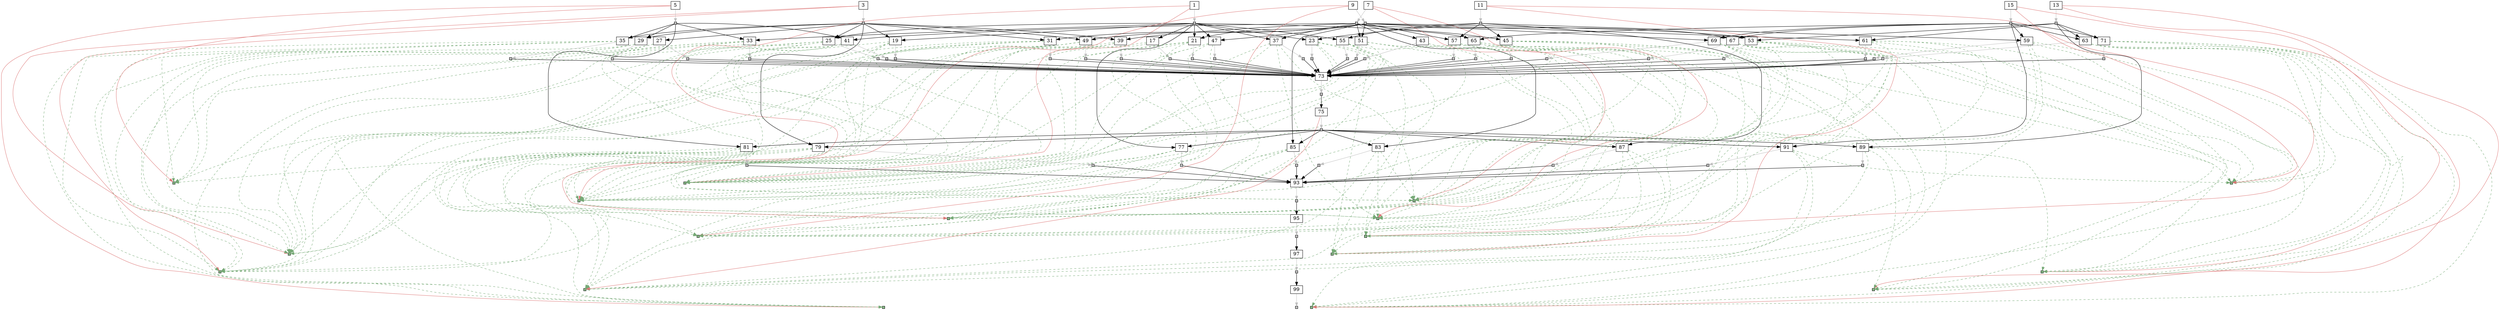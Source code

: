 strict digraph  {
	node [label="\N"];
	1	 [height=0,
		shape=rect,
		size=13.33,
		width=0];
	2	 [fillcolor=gray,
		height=0.1,
		label="",
		shape=rect,
		size=0,
		style=filled,
		width=0.1];
	1 -> 2	 [color=gray,
		size=12541268.0];
	101	 [fillcolor="#88bb88",
		height=0.1,
		label="",
		shape=rect,
		size=0,
		style=filled,
		width=0.1];
	1 -> 101	 [color="#dd7777",
		size=2454756.0,
		weight=0];
	102	 [fillcolor="#88bb88",
		height=0.1,
		label="",
		shape=rect,
		size=0,
		style=filled,
		width=0.1];
	1 -> 102	 [color="#dd7777",
		size=2454756.0,
		weight=0];
	17	 [height=0,
		shape=rect,
		size=10.56,
		width=0];
	2 -> 17	 [size=0];
	19	 [height=0,
		shape=rect,
		size=10.51,
		width=0];
	2 -> 19	 [size=0];
	21	 [height=0,
		shape=rect,
		size=10.58,
		width=0];
	2 -> 21	 [size=0];
	23	 [height=0,
		shape=rect,
		size=10.66,
		width=0];
	2 -> 23	 [size=0];
	25	 [height=0,
		shape=rect,
		size=10.63,
		width=0];
	2 -> 25	 [size=0];
	33	 [height=0,
		shape=rect,
		size=10.28,
		width=0];
	2 -> 33	 [size=0];
	37	 [height=0,
		shape=rect,
		size=10.6,
		width=0];
	2 -> 37	 [size=0];
	47	 [height=0,
		shape=rect,
		size=10.56,
		width=0];
	2 -> 47	 [size=0];
	55	 [height=0,
		shape=rect,
		size=10.4,
		width=0];
	2 -> 55	 [size=0];
	65	 [height=0,
		shape=rect,
		size=10.46,
		width=0];
	2 -> 65	 [size=0];
	77	 [height=0,
		shape=rect,
		size=10.66,
		width=0];
	2 -> 77	 [size=0];
	3	 [height=0,
		shape=rect,
		size=13.85,
		width=0];
	4	 [fillcolor=gray,
		height=0.1,
		label="",
		shape=rect,
		size=0,
		style=filled,
		width=0.1];
	3 -> 4	 [color=gray,
		size=12529600.0];
	103	 [fillcolor="#88bb88",
		height=0.1,
		label="",
		shape=rect,
		size=0,
		style=filled,
		width=0.1];
	3 -> 103	 [color="#dd7777",
		size=2454756.0,
		weight=0];
	104	 [fillcolor="#88bb88",
		height=0.1,
		label="",
		shape=rect,
		size=0,
		style=filled,
		width=0.1];
	3 -> 104	 [color="#dd7777",
		size=2454756.0,
		weight=0];
	4 -> 19	 [size=0];
	4 -> 25	 [size=0];
	27	 [height=0,
		shape=rect,
		size=10.41,
		width=0];
	4 -> 27	 [size=0];
	29	 [height=0,
		shape=rect,
		size=10.57,
		width=0];
	4 -> 29	 [size=0];
	31	 [height=0,
		shape=rect,
		size=10.65,
		width=0];
	4 -> 31	 [size=0];
	35	 [height=0,
		shape=rect,
		size=10.62,
		width=0];
	4 -> 35	 [size=0];
	39	 [height=0,
		shape=rect,
		size=10.77,
		width=0];
	4 -> 39	 [size=0];
	49	 [height=0,
		shape=rect,
		size=10.54,
		width=0];
	4 -> 49	 [size=0];
	79	 [height=0,
		shape=rect,
		size=11.34,
		width=0];
	4 -> 79	 [size=0];
	5	 [height=0,
		shape=rect,
		size=13.85,
		width=0];
	6	 [fillcolor=gray,
		height=0.1,
		label="",
		shape=rect,
		size=0,
		style=filled,
		width=0.1];
	5 -> 6	 [color=gray,
		size=12568176.0];
	105	 [fillcolor="#88bb88",
		height=0.1,
		label="",
		shape=rect,
		size=0,
		style=filled,
		width=0.1];
	5 -> 105	 [color="#dd7777",
		size=2454756.0,
		weight=0];
	106	 [fillcolor="#88bb88",
		height=0.1,
		label="",
		shape=rect,
		size=0,
		style=filled,
		width=0.1];
	5 -> 106	 [color="#dd7777",
		size=2454756.0,
		weight=0];
	6 -> 29	 [size=0];
	6 -> 33	 [size=0];
	6 -> 35	 [size=0];
	41	 [height=0,
		shape=rect,
		size=10.52,
		width=0];
	6 -> 41	 [size=0];
	81	 [height=0,
		shape=rect,
		size=10.85,
		width=0];
	6 -> 81	 [size=0];
	7	 [height=0,
		shape=rect,
		size=13.4,
		width=0];
	8	 [fillcolor=gray,
		height=0.1,
		label="",
		shape=rect,
		size=0,
		style=filled,
		width=0.1];
	7 -> 8	 [color=gray,
		size=12565350.0];
	107	 [fillcolor="#88bb88",
		height=0.1,
		label="",
		shape=rect,
		size=0,
		style=filled,
		width=0.1];
	7 -> 107	 [color="#dd7777",
		size=2454756.0,
		weight=0];
	108	 [fillcolor="#88bb88",
		height=0.1,
		label="",
		shape=rect,
		size=0,
		style=filled,
		width=0.1];
	7 -> 108	 [color="#dd7777",
		size=2454756.0,
		weight=0];
	8 -> 37	 [size=0];
	8 -> 39	 [size=0];
	8 -> 41	 [size=0];
	43	 [height=0,
		shape=rect,
		size=10.55,
		width=0];
	8 -> 43	 [size=0];
	45	 [height=0,
		shape=rect,
		size=10.71,
		width=0];
	8 -> 45	 [size=0];
	51	 [height=0,
		shape=rect,
		size=10.36,
		width=0];
	8 -> 51	 [size=0];
	67	 [height=0,
		shape=rect,
		size=10.74,
		width=0];
	8 -> 67	 [size=0];
	83	 [height=0,
		shape=rect,
		size=10.56,
		width=0];
	8 -> 83	 [size=0];
	9	 [height=0,
		shape=rect,
		size=13.38,
		width=0];
	10	 [fillcolor=gray,
		height=0.1,
		label="",
		shape=rect,
		size=0,
		style=filled,
		width=0.1];
	9 -> 10	 [color=gray,
		size=12567536.0];
	109	 [fillcolor="#88bb88",
		height=0.1,
		label="",
		shape=rect,
		size=0,
		style=filled,
		width=0.1];
	9 -> 109	 [color="#dd7777",
		size=2454756.0,
		weight=0];
	110	 [fillcolor="#88bb88",
		height=0.1,
		label="",
		shape=rect,
		size=0,
		style=filled,
		width=0.1];
	9 -> 110	 [color="#dd7777",
		size=2454756.0,
		weight=0];
	10 -> 21	 [size=0];
	10 -> 31	 [size=0];
	10 -> 47	 [size=0];
	10 -> 49	 [size=0];
	10 -> 51	 [size=0];
	53	 [height=0,
		shape=rect,
		size=10.53,
		width=0];
	10 -> 53	 [size=0];
	57	 [height=0,
		shape=rect,
		size=10.58,
		width=0];
	10 -> 57	 [size=0];
	61	 [height=0,
		shape=rect,
		size=10.66,
		width=0];
	10 -> 61	 [size=0];
	69	 [height=0,
		shape=rect,
		size=10.72,
		width=0];
	10 -> 69	 [size=0];
	85	 [height=0,
		shape=rect,
		size=10.51,
		width=0];
	10 -> 85	 [size=0];
	11	 [height=0,
		shape=rect,
		size=13.59,
		width=0];
	12	 [fillcolor=gray,
		height=0.1,
		label="",
		shape=rect,
		size=0,
		style=filled,
		width=0.1];
	11 -> 12	 [color=gray,
		size=12548168.0];
	111	 [fillcolor="#88bb88",
		height=0.1,
		label="",
		shape=rect,
		size=0,
		style=filled,
		width=0.1];
	11 -> 111	 [color="#dd7777",
		size=2454756.0,
		weight=0];
	112	 [fillcolor="#88bb88",
		height=0.1,
		label="",
		shape=rect,
		size=0,
		style=filled,
		width=0.1];
	11 -> 112	 [color="#dd7777",
		size=2454756.0,
		weight=0];
	12 -> 23	 [size=0];
	12 -> 45	 [size=0];
	12 -> 55	 [size=0];
	12 -> 57	 [size=0];
	59	 [height=0,
		shape=rect,
		size=10.62,
		width=0];
	12 -> 59	 [size=0];
	87	 [height=0,
		shape=rect,
		size=10.89,
		width=0];
	12 -> 87	 [size=0];
	13	 [height=0,
		shape=rect,
		size=13.64,
		width=0];
	14	 [fillcolor=gray,
		height=0.1,
		label="",
		shape=rect,
		size=0,
		style=filled,
		width=0.1];
	13 -> 14	 [color=gray,
		size=12577282.0];
	113	 [fillcolor="#88bb88",
		height=0.1,
		label="",
		shape=rect,
		size=0,
		style=filled,
		width=0.1];
	13 -> 113	 [color="#dd7777",
		size=2454756.0,
		weight=0];
	114	 [fillcolor="#88bb88",
		height=0.1,
		label="",
		shape=rect,
		size=0,
		style=filled,
		width=0.1];
	13 -> 114	 [color="#dd7777",
		size=2454756.0,
		weight=0];
	14 -> 53	 [size=0];
	14 -> 61	 [size=0];
	63	 [height=0,
		shape=rect,
		size=10.66,
		width=0];
	14 -> 63	 [size=0];
	71	 [height=0,
		shape=rect,
		size=10.55,
		width=0];
	14 -> 71	 [size=0];
	89	 [height=0,
		shape=rect,
		size=10.63,
		width=0];
	14 -> 89	 [size=0];
	15	 [height=0,
		shape=rect,
		size=13.56,
		width=0];
	16	 [fillcolor=gray,
		height=0.1,
		label="",
		shape=rect,
		size=0,
		style=filled,
		width=0.1];
	15 -> 16	 [color=gray,
		size=12570216.0];
	115	 [fillcolor="#88bb88",
		height=0.1,
		label="",
		shape=rect,
		size=0,
		style=filled,
		width=0.1];
	15 -> 115	 [color="#dd7777",
		size=2454756.0,
		weight=0];
	116	 [fillcolor="#88bb88",
		height=0.1,
		label="",
		shape=rect,
		size=0,
		style=filled,
		width=0.1];
	15 -> 116	 [color="#dd7777",
		size=2454756.0,
		weight=0];
	16 -> 59	 [size=0];
	16 -> 63	 [size=0];
	16 -> 65	 [size=0];
	16 -> 67	 [size=0];
	16 -> 69	 [size=0];
	16 -> 71	 [size=0];
	91	 [height=0,
		shape=rect,
		size=10.7,
		width=0];
	16 -> 91	 [size=0];
	18	 [fillcolor=gray,
		height=0.1,
		label="",
		shape=rect,
		size=0,
		style=filled,
		width=0.1];
	17 -> 18	 [color=gray,
		size=8665712.0];
	17 -> 101	 [color="#77aa77",
		size=0,
		style=dashed,
		weight=0];
	17 -> 102	 [color="#77aa77",
		size=0,
		style=dashed,
		weight=0];
	73	 [height=0,
		shape=rect,
		size=2.24,
		width=0];
	18 -> 73	 [size=346524.0];
	20	 [fillcolor=gray,
		height=0.1,
		label="",
		shape=rect,
		size=0,
		style=filled,
		width=0.1];
	19 -> 20	 [color=gray,
		size=16972928.0];
	19 -> 101	 [color="#77aa77",
		size=0,
		style=dashed,
		weight=0];
	19 -> 102	 [color="#77aa77",
		size=0,
		style=dashed,
		weight=0];
	19 -> 103	 [color="#77aa77",
		size=0,
		style=dashed,
		weight=0];
	19 -> 104	 [color="#77aa77",
		size=0,
		style=dashed,
		weight=0];
	20 -> 73	 [size=346524.0];
	22	 [fillcolor=gray,
		height=0.1,
		label="",
		shape=rect,
		size=0,
		style=filled,
		width=0.1];
	21 -> 22	 [color=gray,
		size=17010864.0];
	21 -> 101	 [color="#77aa77",
		size=0,
		style=dashed,
		weight=0];
	21 -> 102	 [color="#77aa77",
		size=0,
		style=dashed,
		weight=0];
	21 -> 109	 [color="#77aa77",
		size=0,
		style=dashed,
		weight=0];
	21 -> 110	 [color="#77aa77",
		size=0,
		style=dashed,
		weight=0];
	22 -> 73	 [size=346524.0];
	24	 [fillcolor=gray,
		height=0.1,
		label="",
		shape=rect,
		size=0,
		style=filled,
		width=0.1];
	23 -> 24	 [color=gray,
		size=16991496.0];
	23 -> 101	 [color="#77aa77",
		size=0,
		style=dashed,
		weight=0];
	23 -> 102	 [color="#77aa77",
		size=0,
		style=dashed,
		weight=0];
	23 -> 111	 [color="#77aa77",
		size=0,
		style=dashed,
		weight=0];
	23 -> 112	 [color="#77aa77",
		size=0,
		style=dashed,
		weight=0];
	24 -> 73	 [size=346524.0];
	26	 [fillcolor=gray,
		height=0.1,
		label="",
		shape=rect,
		size=0,
		style=filled,
		width=0.1];
	25 -> 26	 [color=gray,
		size=16972928.0];
	25 -> 101	 [color="#77aa77",
		size=0,
		style=dashed,
		weight=0];
	25 -> 102	 [color="#77aa77",
		size=0,
		style=dashed,
		weight=0];
	25 -> 103	 [color="#77aa77",
		size=0,
		style=dashed,
		weight=0];
	25 -> 104	 [color="#77aa77",
		size=0,
		style=dashed,
		weight=0];
	26 -> 73	 [size=346524.0];
	28	 [fillcolor=gray,
		height=0.1,
		label="",
		shape=rect,
		size=0,
		style=filled,
		width=0.1];
	27 -> 28	 [color=gray,
		size=8654044.0];
	27 -> 103	 [color="#77aa77",
		size=0,
		style=dashed,
		weight=0];
	27 -> 104	 [color="#77aa77",
		size=0,
		style=dashed,
		weight=0];
	28 -> 73	 [size=346524.0];
	30	 [fillcolor=gray,
		height=0.1,
		label="",
		shape=rect,
		size=0,
		style=filled,
		width=0.1];
	29 -> 30	 [color=gray,
		size=16999836.0];
	29 -> 103	 [color="#77aa77",
		size=0,
		style=dashed,
		weight=0];
	29 -> 104	 [color="#77aa77",
		size=0,
		style=dashed,
		weight=0];
	29 -> 105	 [color="#77aa77",
		size=0,
		style=dashed,
		weight=0];
	29 -> 106	 [color="#77aa77",
		size=0,
		style=dashed,
		weight=0];
	30 -> 73	 [size=346524.0];
	32	 [fillcolor=gray,
		height=0.1,
		label="",
		shape=rect,
		size=0,
		style=filled,
		width=0.1];
	31 -> 32	 [color=gray,
		size=16999196.0];
	31 -> 103	 [color="#77aa77",
		size=0,
		style=dashed,
		weight=0];
	31 -> 104	 [color="#77aa77",
		size=0,
		style=dashed,
		weight=0];
	31 -> 109	 [color="#77aa77",
		size=0,
		style=dashed,
		weight=0];
	31 -> 110	 [color="#77aa77",
		size=0,
		style=dashed,
		weight=0];
	32 -> 73	 [size=346524.0];
	34	 [fillcolor=gray,
		height=0.1,
		label="",
		shape=rect,
		size=0,
		style=filled,
		width=0.1];
	33 -> 34	 [color=gray,
		size=17011504.0];
	33 -> 101	 [color="#77aa77",
		size=0,
		style=dashed,
		weight=0];
	33 -> 102	 [color="#77aa77",
		size=0,
		style=dashed,
		weight=0];
	33 -> 105	 [color="#77aa77",
		size=0,
		style=dashed,
		weight=0];
	33 -> 106	 [color="#77aa77",
		size=0,
		style=dashed,
		weight=0];
	34 -> 73	 [size=346524.0];
	36	 [fillcolor=gray,
		height=0.1,
		label="",
		shape=rect,
		size=0,
		style=filled,
		width=0.1];
	35 -> 36	 [color=gray,
		size=16999836.0];
	35 -> 103	 [color="#77aa77",
		size=0,
		style=dashed,
		weight=0];
	35 -> 104	 [color="#77aa77",
		size=0,
		style=dashed,
		weight=0];
	35 -> 105	 [color="#77aa77",
		size=0,
		style=dashed,
		weight=0];
	35 -> 106	 [color="#77aa77",
		size=0,
		style=dashed,
		weight=0];
	36 -> 73	 [size=346524.0];
	38	 [fillcolor=gray,
		height=0.1,
		label="",
		shape=rect,
		size=0,
		style=filled,
		width=0.1];
	37 -> 38	 [color=gray,
		size=17008678.0];
	37 -> 101	 [color="#77aa77",
		size=0,
		style=dashed,
		weight=0];
	37 -> 102	 [color="#77aa77",
		size=0,
		style=dashed,
		weight=0];
	37 -> 107	 [color="#77aa77",
		size=0,
		style=dashed,
		weight=0];
	37 -> 108	 [color="#77aa77",
		size=0,
		style=dashed,
		weight=0];
	38 -> 73	 [size=346524.0];
	40	 [fillcolor=gray,
		height=0.1,
		label="",
		shape=rect,
		size=0,
		style=filled,
		width=0.1];
	39 -> 40	 [color=gray,
		size=16997010.0];
	39 -> 103	 [color="#77aa77",
		size=0,
		style=dashed,
		weight=0];
	39 -> 104	 [color="#77aa77",
		size=0,
		style=dashed,
		weight=0];
	39 -> 107	 [color="#77aa77",
		size=0,
		style=dashed,
		weight=0];
	39 -> 108	 [color="#77aa77",
		size=0,
		style=dashed,
		weight=0];
	40 -> 73	 [size=346524.0];
	42	 [fillcolor=gray,
		height=0.1,
		label="",
		shape=rect,
		size=0,
		style=filled,
		width=0.1];
	41 -> 42	 [color=gray,
		size=17035586.0];
	41 -> 105	 [color="#77aa77",
		size=0,
		style=dashed,
		weight=0];
	41 -> 106	 [color="#77aa77",
		size=0,
		style=dashed,
		weight=0];
	41 -> 107	 [color="#77aa77",
		size=0,
		style=dashed,
		weight=0];
	41 -> 108	 [color="#77aa77",
		size=0,
		style=dashed,
		weight=0];
	42 -> 73	 [size=346524.0];
	44	 [fillcolor=gray,
		height=0.1,
		label="",
		shape=rect,
		size=0,
		style=filled,
		width=0.1];
	43 -> 44	 [color=gray,
		size=8689794.0];
	43 -> 107	 [color="#77aa77",
		size=0,
		style=dashed,
		weight=0];
	43 -> 108	 [color="#77aa77",
		size=0,
		style=dashed,
		weight=0];
	44 -> 73	 [size=346524.0];
	46	 [fillcolor=gray,
		height=0.1,
		label="",
		shape=rect,
		size=0,
		style=filled,
		width=0.1];
	45 -> 46	 [color=gray,
		size=17015578.0];
	45 -> 107	 [color="#77aa77",
		size=0,
		style=dashed,
		weight=0];
	45 -> 108	 [color="#77aa77",
		size=0,
		style=dashed,
		weight=0];
	45 -> 111	 [color="#77aa77",
		size=0,
		style=dashed,
		weight=0];
	45 -> 112	 [color="#77aa77",
		size=0,
		style=dashed,
		weight=0];
	46 -> 73	 [size=346524.0];
	48	 [fillcolor=gray,
		height=0.1,
		label="",
		shape=rect,
		size=0,
		style=filled,
		width=0.1];
	47 -> 48	 [color=gray,
		size=17010864.0];
	47 -> 101	 [color="#77aa77",
		size=0,
		style=dashed,
		weight=0];
	47 -> 102	 [color="#77aa77",
		size=0,
		style=dashed,
		weight=0];
	47 -> 109	 [color="#77aa77",
		size=0,
		style=dashed,
		weight=0];
	47 -> 110	 [color="#77aa77",
		size=0,
		style=dashed,
		weight=0];
	48 -> 73	 [size=346524.0];
	50	 [fillcolor=gray,
		height=0.1,
		label="",
		shape=rect,
		size=0,
		style=filled,
		width=0.1];
	49 -> 50	 [color=gray,
		size=16999196.0];
	49 -> 103	 [color="#77aa77",
		size=0,
		style=dashed,
		weight=0];
	49 -> 104	 [color="#77aa77",
		size=0,
		style=dashed,
		weight=0];
	49 -> 109	 [color="#77aa77",
		size=0,
		style=dashed,
		weight=0];
	49 -> 110	 [color="#77aa77",
		size=0,
		style=dashed,
		weight=0];
	50 -> 73	 [size=346524.0];
	52	 [fillcolor=gray,
		height=0.1,
		label="",
		shape=rect,
		size=0,
		style=filled,
		width=0.1];
	51 -> 52	 [color=gray,
		size=17034946.0];
	51 -> 107	 [color="#77aa77",
		size=0,
		style=dashed,
		weight=0];
	51 -> 108	 [color="#77aa77",
		size=0,
		style=dashed,
		weight=0];
	51 -> 109	 [color="#77aa77",
		size=0,
		style=dashed,
		weight=0];
	51 -> 110	 [color="#77aa77",
		size=0,
		style=dashed,
		weight=0];
	52 -> 73	 [size=346524.0];
	54	 [fillcolor=gray,
		height=0.1,
		label="",
		shape=rect,
		size=0,
		style=filled,
		width=0.1];
	53 -> 54	 [color=gray,
		size=17046878.0];
	53 -> 109	 [color="#77aa77",
		size=0,
		style=dashed,
		weight=0];
	53 -> 110	 [color="#77aa77",
		size=0,
		style=dashed,
		weight=0];
	53 -> 113	 [color="#77aa77",
		size=0,
		style=dashed,
		weight=0];
	53 -> 114	 [color="#77aa77",
		size=0,
		style=dashed,
		weight=0];
	54 -> 73	 [size=346524.0];
	56	 [fillcolor=gray,
		height=0.1,
		label="",
		shape=rect,
		size=0,
		style=filled,
		width=0.1];
	55 -> 56	 [color=gray,
		size=16991496.0];
	55 -> 101	 [color="#77aa77",
		size=0,
		style=dashed,
		weight=0];
	55 -> 102	 [color="#77aa77",
		size=0,
		style=dashed,
		weight=0];
	55 -> 111	 [color="#77aa77",
		size=0,
		style=dashed,
		weight=0];
	55 -> 112	 [color="#77aa77",
		size=0,
		style=dashed,
		weight=0];
	56 -> 73	 [size=346524.0];
	58	 [fillcolor=gray,
		height=0.1,
		label="",
		shape=rect,
		size=0,
		style=filled,
		width=0.1];
	57 -> 58	 [color=gray,
		size=17017764.0];
	57 -> 109	 [color="#77aa77",
		size=0,
		style=dashed,
		weight=0];
	57 -> 110	 [color="#77aa77",
		size=0,
		style=dashed,
		weight=0];
	57 -> 111	 [color="#77aa77",
		size=0,
		style=dashed,
		weight=0];
	57 -> 112	 [color="#77aa77",
		size=0,
		style=dashed,
		weight=0];
	58 -> 73	 [size=346524.0];
	60	 [fillcolor=gray,
		height=0.1,
		label="",
		shape=rect,
		size=0,
		style=filled,
		width=0.1];
	59 -> 60	 [color=gray,
		size=17020444.0];
	59 -> 111	 [color="#77aa77",
		size=0,
		style=dashed,
		weight=0];
	59 -> 112	 [color="#77aa77",
		size=0,
		style=dashed,
		weight=0];
	59 -> 115	 [color="#77aa77",
		size=0,
		style=dashed,
		weight=0];
	59 -> 116	 [color="#77aa77",
		size=0,
		style=dashed,
		weight=0];
	60 -> 73	 [size=346524.0];
	62	 [fillcolor=gray,
		height=0.1,
		label="",
		shape=rect,
		size=0,
		style=filled,
		width=0.1];
	61 -> 62	 [color=gray,
		size=17046878.0];
	61 -> 109	 [color="#77aa77",
		size=0,
		style=dashed,
		weight=0];
	61 -> 110	 [color="#77aa77",
		size=0,
		style=dashed,
		weight=0];
	61 -> 113	 [color="#77aa77",
		size=0,
		style=dashed,
		weight=0];
	61 -> 114	 [color="#77aa77",
		size=0,
		style=dashed,
		weight=0];
	62 -> 73	 [size=346524.0];
	64	 [fillcolor=gray,
		height=0.1,
		label="",
		shape=rect,
		size=0,
		style=filled,
		width=0.1];
	63 -> 64	 [color=gray,
		size=17049558.0];
	63 -> 113	 [color="#77aa77",
		size=0,
		style=dashed,
		weight=0];
	63 -> 114	 [color="#77aa77",
		size=0,
		style=dashed,
		weight=0];
	63 -> 115	 [color="#77aa77",
		size=0,
		style=dashed,
		weight=0];
	63 -> 116	 [color="#77aa77",
		size=0,
		style=dashed,
		weight=0];
	64 -> 73	 [size=346524.0];
	66	 [fillcolor=gray,
		height=0.1,
		label="",
		shape=rect,
		size=0,
		style=filled,
		width=0.1];
	65 -> 66	 [color=gray,
		size=17013544.0];
	65 -> 101	 [color="#77aa77",
		size=0,
		style=dashed,
		weight=0];
	65 -> 102	 [color="#77aa77",
		size=0,
		style=dashed,
		weight=0];
	65 -> 115	 [color="#77aa77",
		size=0,
		style=dashed,
		weight=0];
	65 -> 116	 [color="#77aa77",
		size=0,
		style=dashed,
		weight=0];
	66 -> 73	 [size=346524.0];
	68	 [fillcolor=gray,
		height=0.1,
		label="",
		shape=rect,
		size=0,
		style=filled,
		width=0.1];
	67 -> 68	 [color=gray,
		size=17037626.0];
	67 -> 107	 [color="#77aa77",
		size=0,
		style=dashed,
		weight=0];
	67 -> 108	 [color="#77aa77",
		size=0,
		style=dashed,
		weight=0];
	67 -> 115	 [color="#77aa77",
		size=0,
		style=dashed,
		weight=0];
	67 -> 116	 [color="#77aa77",
		size=0,
		style=dashed,
		weight=0];
	68 -> 73	 [size=346524.0];
	70	 [fillcolor=gray,
		height=0.1,
		label="",
		shape=rect,
		size=0,
		style=filled,
		width=0.1];
	69 -> 70	 [color=gray,
		size=17039812.0];
	69 -> 109	 [color="#77aa77",
		size=0,
		style=dashed,
		weight=0];
	69 -> 110	 [color="#77aa77",
		size=0,
		style=dashed,
		weight=0];
	69 -> 115	 [color="#77aa77",
		size=0,
		style=dashed,
		weight=0];
	69 -> 116	 [color="#77aa77",
		size=0,
		style=dashed,
		weight=0];
	70 -> 73	 [size=346524.0];
	72	 [fillcolor=gray,
		height=0.1,
		label="",
		shape=rect,
		size=0,
		style=filled,
		width=0.1];
	71 -> 72	 [color=gray,
		size=17049558.0];
	71 -> 113	 [color="#77aa77",
		size=0,
		style=dashed,
		weight=0];
	71 -> 114	 [color="#77aa77",
		size=0,
		style=dashed,
		weight=0];
	71 -> 115	 [color="#77aa77",
		size=0,
		style=dashed,
		weight=0];
	71 -> 116	 [color="#77aa77",
		size=0,
		style=dashed,
		weight=0];
	72 -> 73	 [size=346524.0];
	74	 [fillcolor=gray,
		height=0.1,
		label="",
		shape=rect,
		size=0,
		style=filled,
		width=0.1];
	73 -> 74	 [color=gray,
		size=6641.0];
	75	 [height=0,
		shape=rect,
		size=4.76,
		width=0];
	74 -> 75	 [size=5878.0];
	76	 [fillcolor=gray,
		height=0.1,
		label="",
		shape=rect,
		size=0,
		style=filled,
		width=0.1];
	75 -> 76	 [color=gray,
		size=1765.0];
	117	 [fillcolor="#88bb88",
		height=0.1,
		label="",
		shape=rect,
		size=0,
		style=filled,
		width=0.1];
	75 -> 117	 [color="#dd7777",
		size=2454756.0,
		weight=0];
	76 -> 77	 [size=0];
	76 -> 79	 [size=0];
	76 -> 81	 [size=0];
	76 -> 83	 [size=0];
	76 -> 85	 [size=0];
	76 -> 87	 [size=0];
	76 -> 89	 [size=0];
	76 -> 91	 [size=0];
	78	 [fillcolor=gray,
		height=0.1,
		label="",
		shape=rect,
		size=0,
		style=filled,
		width=0.1];
	77 -> 78	 [color=gray,
		size=16636843.0];
	77 -> 101	 [color="#77aa77",
		size=0,
		style=dashed,
		weight=0];
	77 -> 102	 [color="#77aa77",
		size=0,
		style=dashed,
		weight=0];
	77 -> 117	 [color="#77aa77",
		size=0,
		style=dashed,
		weight=0];
	93	 [height=0,
		shape=rect,
		size=3.13,
		width=0];
	78 -> 93	 [size=8317534.0];
	80	 [fillcolor=gray,
		height=0.1,
		label="",
		shape=rect,
		size=0,
		style=filled,
		width=0.1];
	79 -> 80	 [color=gray,
		size=16634479.0];
	79 -> 103	 [color="#77aa77",
		size=0,
		style=dashed,
		weight=0];
	79 -> 104	 [color="#77aa77",
		size=0,
		style=dashed,
		weight=0];
	79 -> 117	 [color="#77aa77",
		size=0,
		style=dashed,
		weight=0];
	80 -> 93	 [size=8326838.0];
	82	 [fillcolor=gray,
		height=0.1,
		label="",
		shape=rect,
		size=0,
		style=filled,
		width=0.1];
	81 -> 82	 [color=gray,
		size=16642507.0];
	81 -> 105	 [color="#77aa77",
		size=0,
		style=dashed,
		weight=0];
	81 -> 106	 [color="#77aa77",
		size=0,
		style=dashed,
		weight=0];
	81 -> 117	 [color="#77aa77",
		size=0,
		style=dashed,
		weight=0];
	82 -> 93	 [size=8296290.0];
	84	 [fillcolor=gray,
		height=0.1,
		label="",
		shape=rect,
		size=0,
		style=filled,
		width=0.1];
	83 -> 84	 [color=gray,
		size=16654295.0];
	83 -> 107	 [color="#77aa77",
		size=0,
		style=dashed,
		weight=0];
	83 -> 108	 [color="#77aa77",
		size=0,
		style=dashed,
		weight=0];
	83 -> 117	 [color="#77aa77",
		size=0,
		style=dashed,
		weight=0];
	84 -> 93	 [size=8310904.0];
	86	 [fillcolor=gray,
		height=0.1,
		label="",
		shape=rect,
		size=0,
		style=filled,
		width=0.1];
	85 -> 86	 [color=gray,
		size=16691557.0];
	85 -> 109	 [color="#77aa77",
		size=0,
		style=dashed,
		weight=0];
	85 -> 110	 [color="#77aa77",
		size=0,
		style=dashed,
		weight=0];
	85 -> 117	 [color="#77aa77",
		size=0,
		style=dashed,
		weight=0];
	86 -> 93	 [size=8345980.0];
	88	 [fillcolor=gray,
		height=0.1,
		label="",
		shape=rect,
		size=0,
		style=filled,
		width=0.1];
	87 -> 88	 [color=gray,
		size=16637757.0];
	87 -> 111	 [color="#77aa77",
		size=0,
		style=dashed,
		weight=0];
	87 -> 112	 [color="#77aa77",
		size=0,
		style=dashed,
		weight=0];
	87 -> 117	 [color="#77aa77",
		size=0,
		style=dashed,
		weight=0];
	88 -> 93	 [size=8311548.0];
	90	 [fillcolor=gray,
		height=0.1,
		label="",
		shape=rect,
		size=0,
		style=filled,
		width=0.1];
	89 -> 90	 [color=gray,
		size=16709651.0];
	89 -> 113	 [color="#77aa77",
		size=0,
		style=dashed,
		weight=0];
	89 -> 114	 [color="#77aa77",
		size=0,
		style=dashed,
		weight=0];
	89 -> 117	 [color="#77aa77",
		size=0,
		style=dashed,
		weight=0];
	90 -> 93	 [size=8354328.0];
	92	 [fillcolor=gray,
		height=0.1,
		label="",
		shape=rect,
		size=0,
		style=filled,
		width=0.1];
	91 -> 92	 [color=gray,
		size=16645641.0];
	91 -> 115	 [color="#77aa77",
		size=0,
		style=dashed,
		weight=0];
	91 -> 116	 [color="#77aa77",
		size=0,
		style=dashed,
		weight=0];
	91 -> 117	 [color="#77aa77",
		size=0,
		style=dashed,
		weight=0];
	92 -> 93	 [size=8297384.0];
	94	 [fillcolor=gray,
		height=0.1,
		label="",
		shape=rect,
		size=0,
		style=filled,
		width=0.1];
	93 -> 94	 [color=gray,
		size=4334.0];
	95	 [height=0,
		shape=rect,
		size=4.89,
		width=0];
	94 -> 95	 [size=2994.0];
	96	 [fillcolor=gray,
		height=0.1,
		label="",
		shape=rect,
		size=0,
		style=filled,
		width=0.1];
	95 -> 96	 [color=gray,
		size=122689014.0];
	97	 [height=0,
		shape=rect,
		size=4.88,
		width=0];
	96 -> 97	 [size=122688710.0];
	98	 [fillcolor=gray,
		height=0.1,
		label="",
		shape=rect,
		size=0,
		style=filled,
		width=0.1];
	97 -> 98	 [color=gray,
		size=2454756.0];
	99	 [height=0,
		shape=rect,
		size=0.54,
		width=0];
	98 -> 99	 [size=2454756.0];
	100	 [fillcolor=gray,
		height=0.1,
		label="",
		shape=rect,
		size=0,
		style=filled,
		width=0.1];
	99 -> 100	 [color=gray,
		size=283072.0];
}
